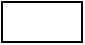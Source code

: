 <mxfile version="22.1.0" type="github">
  <diagram name="第 1 页" id="Be8i5lmhj32n0SOBDBGN">
    <mxGraphModel dx="574" dy="320" grid="1" gridSize="10" guides="1" tooltips="1" connect="1" arrows="1" fold="1" page="1" pageScale="1" pageWidth="827" pageHeight="1169" math="0" shadow="0">
      <root>
        <mxCell id="0" />
        <mxCell id="1" parent="0" />
        <mxCell id="Yiz7HrsWgwg_0-1mWThn-1" value="" style="rounded=0;whiteSpace=wrap;html=1;" vertex="1" parent="1">
          <mxGeometry x="40" y="180" width="40" height="20" as="geometry" />
        </mxCell>
      </root>
    </mxGraphModel>
  </diagram>
</mxfile>
